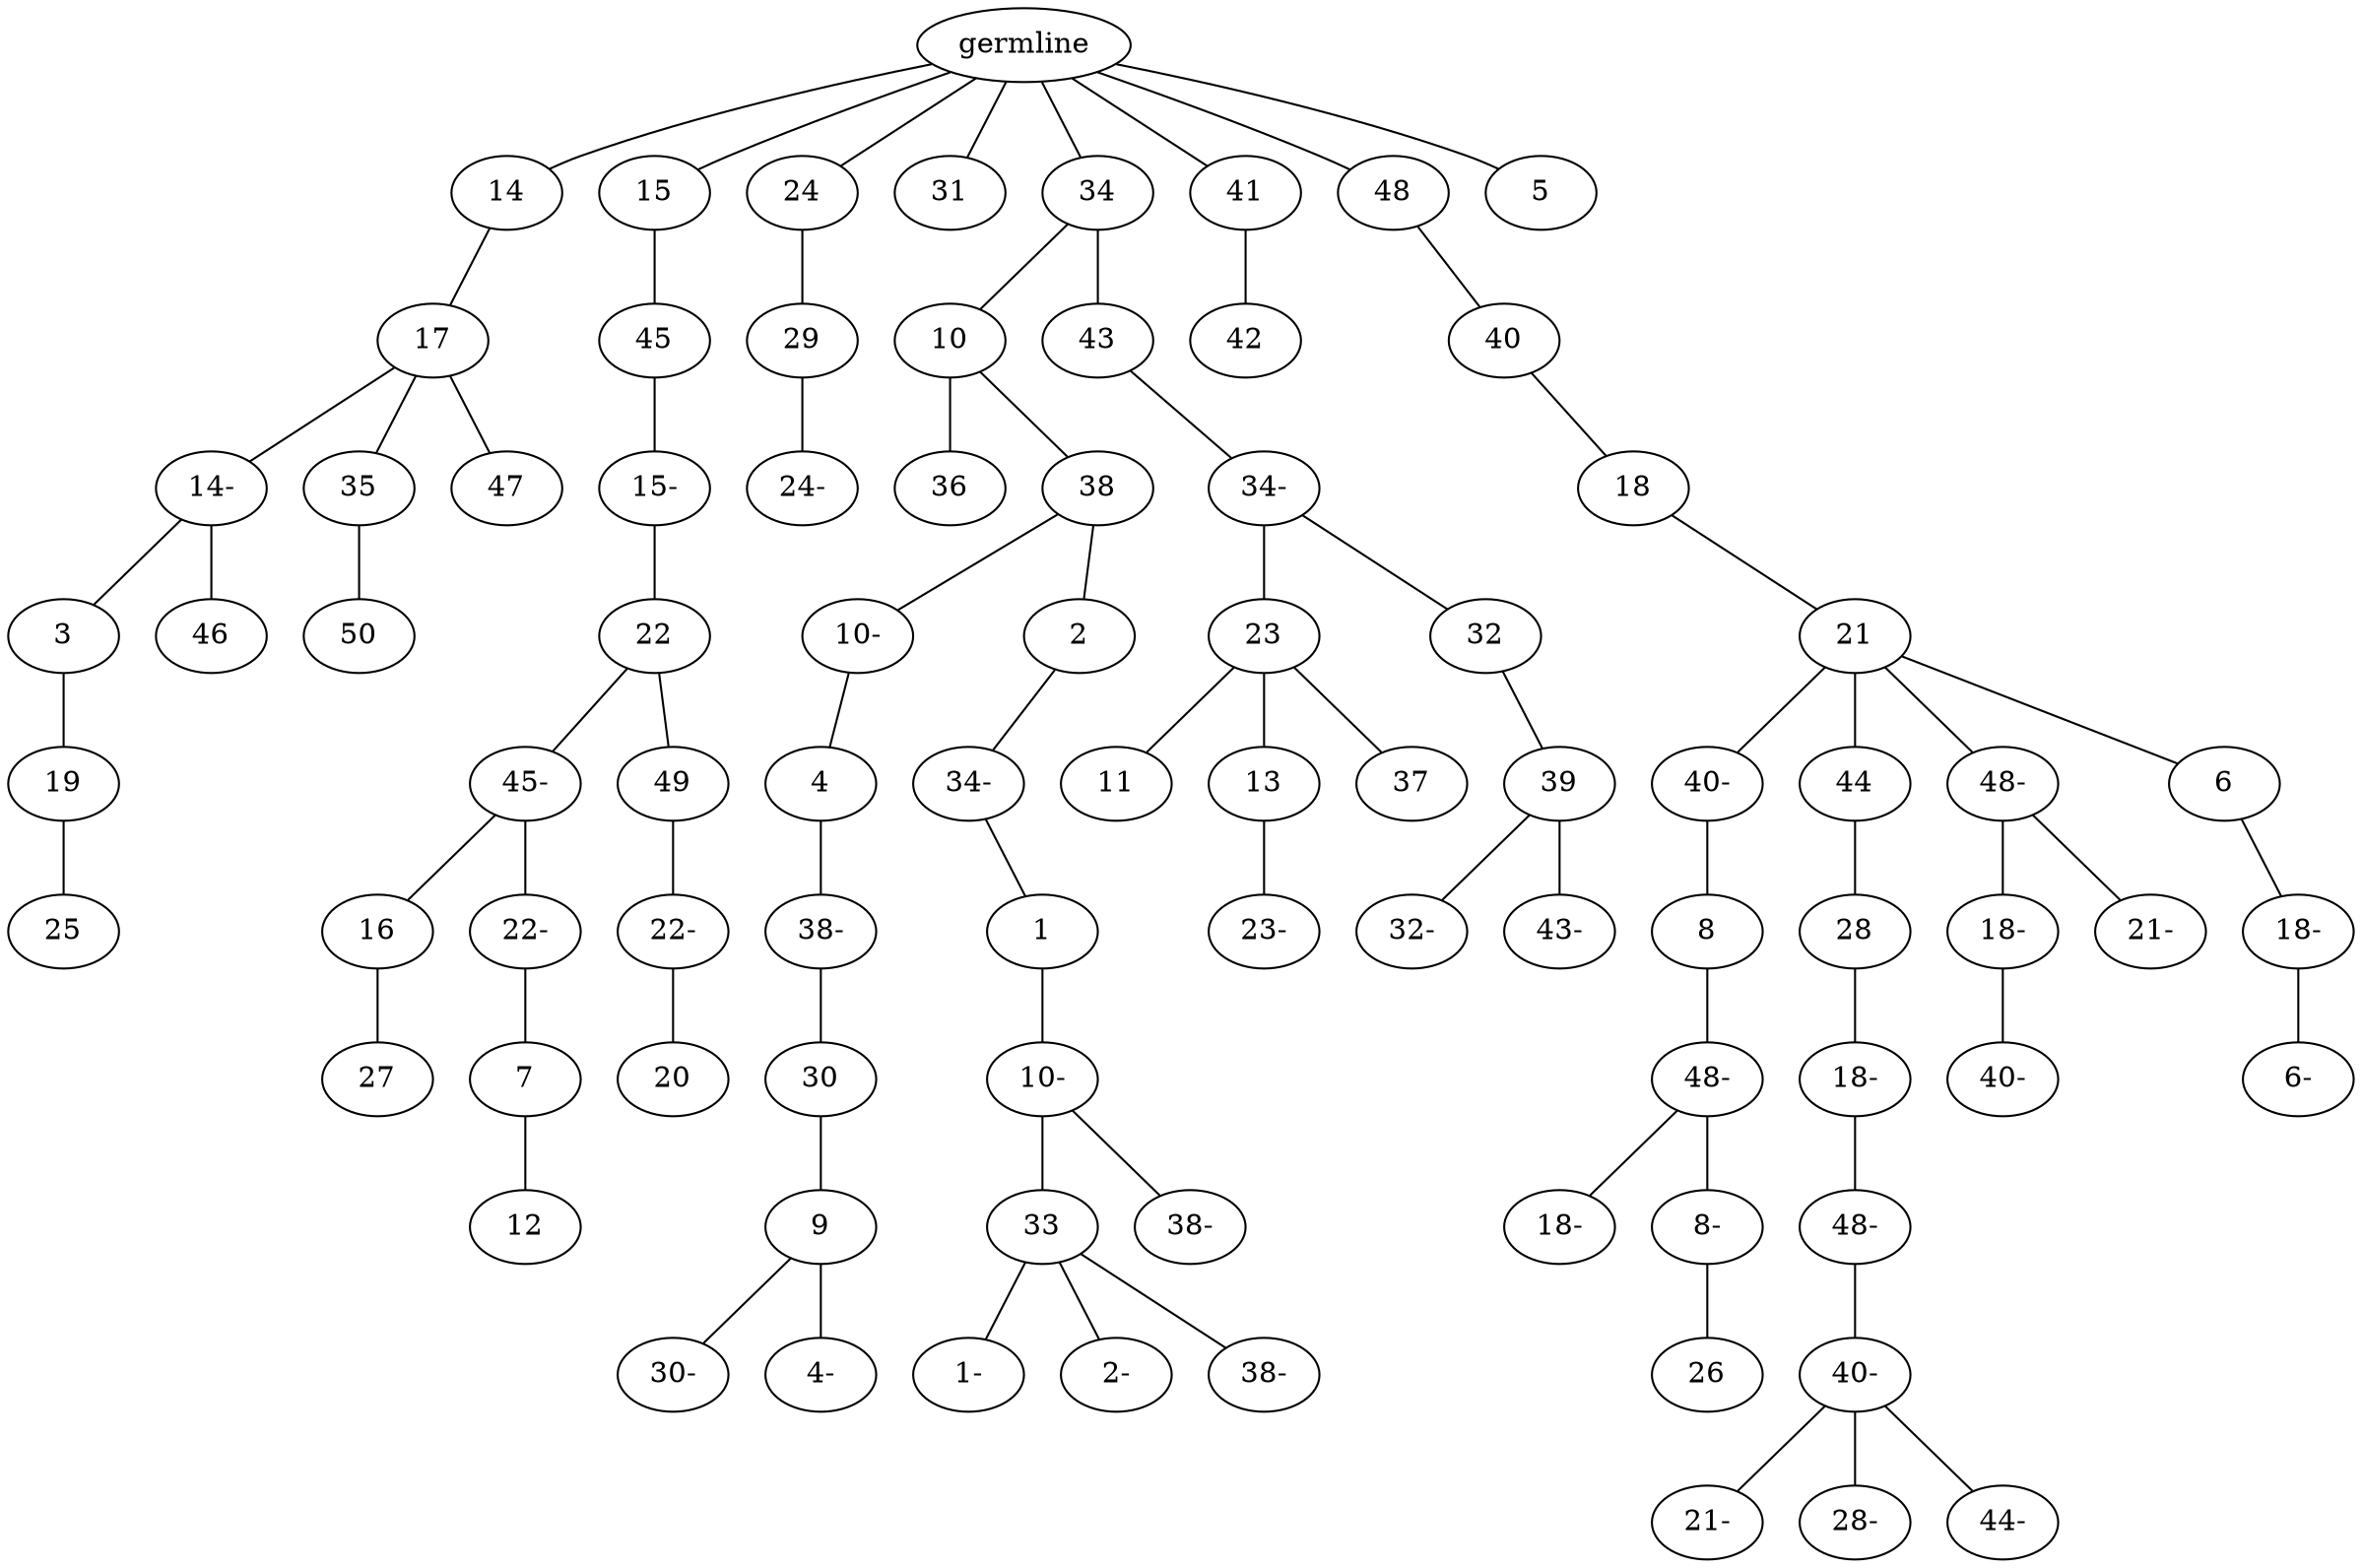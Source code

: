 graph tree {
    "140535245914752" [label="germline"];
    "140535246168464" [label="14"];
    "140535246168368" [label="17"];
    "140535247811152" [label="14-"];
    "140535247811728" [label="3"];
    "140535247813696" [label="19"];
    "140535247813936" [label="25"];
    "140535247812400" [label="46"];
    "140535247812736" [label="35"];
    "140535247812448" [label="50"];
    "140535247813552" [label="47"];
    "140535246171536" [label="15"];
    "140535246171200" [label="45"];
    "140535247813408" [label="15-"];
    "140535246805504" [label="22"];
    "140535248393456" [label="45-"];
    "140535247044864" [label="16"];
    "140535247046304" [label="27"];
    "140535247048560" [label="22-"];
    "140535247046064" [label="7"];
    "140535247045056" [label="12"];
    "140535248394368" [label="49"];
    "140535247045296" [label="22-"];
    "140535247045392" [label="20"];
    "140535246168896" [label="24"];
    "140535247813888" [label="29"];
    "140535247813840" [label="24-"];
    "140535246170096" [label="31"];
    "140535246171968" [label="34"];
    "140535247812784" [label="10"];
    "140535247045872" [label="36"];
    "140535247045488" [label="38"];
    "140535247046544" [label="10-"];
    "140535247047264" [label="4"];
    "140535247048176" [label="38-"];
    "140535247044672" [label="30"];
    "140535247047168" [label="9"];
    "140535247046928" [label="30-"];
    "140535247045200" [label="4-"];
    "140535247044816" [label="2"];
    "140535247046832" [label="34-"];
    "140535247046688" [label="1"];
    "140535247046400" [label="10-"];
    "140535247048128" [label="33"];
    "140535247048224" [label="1-"];
    "140535247046160" [label="2-"];
    "140535247048032" [label="38-"];
    "140535247047792" [label="38-"];
    "140535247813264" [label="43"];
    "140535247048080" [label="34-"];
    "140535247048512" [label="23"];
    "140535247045968" [label="11"];
    "140535247045632" [label="13"];
    "140535247047552" [label="23-"];
    "140535247046784" [label="37"];
    "140535247047024" [label="32"];
    "140535247045536" [label="39"];
    "140535246852160" [label="32-"];
    "140535247513056" [label="43-"];
    "140535246806320" [label="41"];
    "140535248325408" [label="42"];
    "140535248392496" [label="48"];
    "140535246853168" [label="40"];
    "140535247048608" [label="18"];
    "140535247514880" [label="21"];
    "140535247515456" [label="40-"];
    "140535247514976" [label="8"];
    "140535247513536" [label="48-"];
    "140535249007664" [label="18-"];
    "140535247372928" [label="8-"];
    "140535247373504" [label="26"];
    "140535247515312" [label="44"];
    "140535247515600" [label="28"];
    "140535247374080" [label="18-"];
    "140535247374896" [label="48-"];
    "140535247373360" [label="40-"];
    "140535247376096" [label="21-"];
    "140535247375040" [label="28-"];
    "140535247376192" [label="44-"];
    "140535247514064" [label="48-"];
    "140535247374464" [label="18-"];
    "140535247375856" [label="40-"];
    "140535247374320" [label="21-"];
    "140535247514016" [label="6"];
    "140535247376240" [label="18-"];
    "140535247373072" [label="6-"];
    "140535248392832" [label="5"];
    "140535245914752" -- "140535246168464";
    "140535245914752" -- "140535246171536";
    "140535245914752" -- "140535246168896";
    "140535245914752" -- "140535246170096";
    "140535245914752" -- "140535246171968";
    "140535245914752" -- "140535246806320";
    "140535245914752" -- "140535248392496";
    "140535245914752" -- "140535248392832";
    "140535246168464" -- "140535246168368";
    "140535246168368" -- "140535247811152";
    "140535246168368" -- "140535247812736";
    "140535246168368" -- "140535247813552";
    "140535247811152" -- "140535247811728";
    "140535247811152" -- "140535247812400";
    "140535247811728" -- "140535247813696";
    "140535247813696" -- "140535247813936";
    "140535247812736" -- "140535247812448";
    "140535246171536" -- "140535246171200";
    "140535246171200" -- "140535247813408";
    "140535247813408" -- "140535246805504";
    "140535246805504" -- "140535248393456";
    "140535246805504" -- "140535248394368";
    "140535248393456" -- "140535247044864";
    "140535248393456" -- "140535247048560";
    "140535247044864" -- "140535247046304";
    "140535247048560" -- "140535247046064";
    "140535247046064" -- "140535247045056";
    "140535248394368" -- "140535247045296";
    "140535247045296" -- "140535247045392";
    "140535246168896" -- "140535247813888";
    "140535247813888" -- "140535247813840";
    "140535246171968" -- "140535247812784";
    "140535246171968" -- "140535247813264";
    "140535247812784" -- "140535247045872";
    "140535247812784" -- "140535247045488";
    "140535247045488" -- "140535247046544";
    "140535247045488" -- "140535247044816";
    "140535247046544" -- "140535247047264";
    "140535247047264" -- "140535247048176";
    "140535247048176" -- "140535247044672";
    "140535247044672" -- "140535247047168";
    "140535247047168" -- "140535247046928";
    "140535247047168" -- "140535247045200";
    "140535247044816" -- "140535247046832";
    "140535247046832" -- "140535247046688";
    "140535247046688" -- "140535247046400";
    "140535247046400" -- "140535247048128";
    "140535247046400" -- "140535247047792";
    "140535247048128" -- "140535247048224";
    "140535247048128" -- "140535247046160";
    "140535247048128" -- "140535247048032";
    "140535247813264" -- "140535247048080";
    "140535247048080" -- "140535247048512";
    "140535247048080" -- "140535247047024";
    "140535247048512" -- "140535247045968";
    "140535247048512" -- "140535247045632";
    "140535247048512" -- "140535247046784";
    "140535247045632" -- "140535247047552";
    "140535247047024" -- "140535247045536";
    "140535247045536" -- "140535246852160";
    "140535247045536" -- "140535247513056";
    "140535246806320" -- "140535248325408";
    "140535248392496" -- "140535246853168";
    "140535246853168" -- "140535247048608";
    "140535247048608" -- "140535247514880";
    "140535247514880" -- "140535247515456";
    "140535247514880" -- "140535247515312";
    "140535247514880" -- "140535247514064";
    "140535247514880" -- "140535247514016";
    "140535247515456" -- "140535247514976";
    "140535247514976" -- "140535247513536";
    "140535247513536" -- "140535249007664";
    "140535247513536" -- "140535247372928";
    "140535247372928" -- "140535247373504";
    "140535247515312" -- "140535247515600";
    "140535247515600" -- "140535247374080";
    "140535247374080" -- "140535247374896";
    "140535247374896" -- "140535247373360";
    "140535247373360" -- "140535247376096";
    "140535247373360" -- "140535247375040";
    "140535247373360" -- "140535247376192";
    "140535247514064" -- "140535247374464";
    "140535247514064" -- "140535247374320";
    "140535247374464" -- "140535247375856";
    "140535247514016" -- "140535247376240";
    "140535247376240" -- "140535247373072";
}
